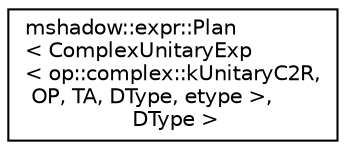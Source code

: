 digraph "Graphical Class Hierarchy"
{
 // LATEX_PDF_SIZE
  edge [fontname="Helvetica",fontsize="10",labelfontname="Helvetica",labelfontsize="10"];
  node [fontname="Helvetica",fontsize="10",shape=record];
  rankdir="LR";
  Node0 [label="mshadow::expr::Plan\l\< ComplexUnitaryExp\l\< op::complex::kUnitaryC2R,\l OP, TA, DType, etype \>,\l DType \>",height=0.2,width=0.4,color="black", fillcolor="white", style="filled",URL="$classmshadow_1_1expr_1_1Plan_3_01ComplexUnitaryExp_3_01op_1_1complex_1_1kUnitaryC2R_00_01OP_00_00e10b88e83c8fd2b6d389c721fbdea73.html",tooltip=" "];
}
